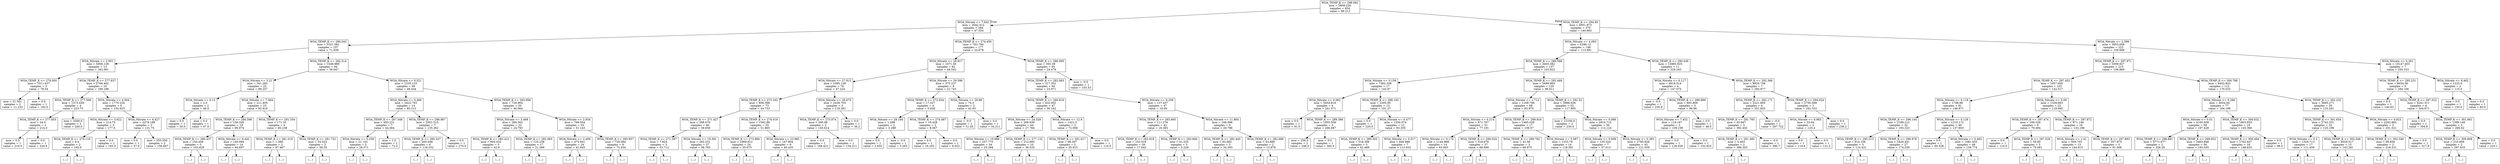 digraph Tree {
node [shape=box] ;
0 [label="WOA_TEMP_K <= 288.092\nmse = 5808.226\nsamples = 654\nvalue = 99.213"] ;
1 [label="WOA_Nitrate <= 7.642\nmse = 2042.412\nsamples = 284\nvalue = 47.554"] ;
0 -> 1 [labeldistance=2.5, labelangle=45, headlabel="True"] ;
2 [label="WOA_TEMP_K <= 280.043\nmse = 3321.581\nsamples = 107\nvalue = 71.939"] ;
1 -> 2 ;
3 [label="WOA_Nitrate <= 2.901\nmse = 5958.138\nsamples = 13\nvalue = 163.081"] ;
2 -> 3 ;
4 [label="WOA_TEMP_K <= 278.005\nmse = 7011.637\nsamples = 3\nvalue = 79.54"] ;
3 -> 4 ;
5 [label="mse = 21.561\nsamples = 2\nvalue = 11.233"] ;
4 -> 5 ;
6 [label="mse = 0.0\nsamples = 1\nvalue = 182.0"] ;
4 -> 6 ;
7 [label="WOA_TEMP_K <= 277.637\nmse = 2766.402\nsamples = 10\nvalue = 189.188"] ;
3 -> 7 ;
8 [label="WOA_TEMP_K <= 277.506\nmse = 1373.438\nsamples = 4\nvalue = 223.75"] ;
7 -> 8 ;
9 [label="WOA_TEMP_K <= 277.403\nmse = 24.0\nsamples = 2\nvalue = 214.0"] ;
8 -> 9 ;
10 [label="mse = 0.0\nsamples = 1\nvalue = 210.0"] ;
9 -> 10 ;
11 [label="mse = 0.0\nsamples = 1\nvalue = 220.0"] ;
9 -> 11 ;
12 [label="mse = 3200.0\nsamples = 2\nvalue = 240.0"] ;
8 -> 12 ;
13 [label="WOA_Nitrate <= 4.564\nmse = 1770.234\nsamples = 6\nvalue = 154.625"] ;
7 -> 13 ;
14 [label="WOA_Nitrate <= 3.622\nmse = 214.75\nsamples = 3\nvalue = 177.5"] ;
13 -> 14 ;
15 [label="WOA_TEMP_K <= 278.116\nmse = 9.0\nsamples = 2\nvalue = 192.0"] ;
14 -> 15 ;
16 [label="(...)"] ;
15 -> 16 ;
17 [label="(...)"] ;
15 -> 17 ;
18 [label="mse = 0.0\nsamples = 1\nvalue = 163.0"] ;
14 -> 18 ;
19 [label="WOA_Nitrate <= 6.427\nmse = 2279.188\nsamples = 3\nvalue = 131.75"] ;
13 -> 19 ;
20 [label="mse = 0.0\nsamples = 1\nvalue = 57.0"] ;
19 -> 20 ;
21 [label="mse = 555.556\nsamples = 2\nvalue = 156.667"] ;
19 -> 21 ;
22 [label="WOA_TEMP_K <= 282.514\nmse = 1548.989\nsamples = 94\nvalue = 58.647"] ;
2 -> 22 ;
23 [label="WOA_Nitrate <= 3.21\nmse = 341.283\nsamples = 25\nvalue = 89.257"] ;
22 -> 23 ;
24 [label="WOA_Nitrate <= 0.15\nmse = 2.0\nsamples = 2\nvalue = 49.0"] ;
23 -> 24 ;
25 [label="mse = 0.0\nsamples = 1\nvalue = 50.0"] ;
24 -> 25 ;
26 [label="mse = 0.0\nsamples = 1\nvalue = 47.0"] ;
24 -> 26 ;
27 [label="WOA_Nitrate <= 7.564\nmse = 211.405\nsamples = 23\nvalue = 92.916"] ;
23 -> 27 ;
28 [label="WOA_TEMP_K <= 280.596\nmse = 156.326\nsamples = 19\nvalue = 96.974"] ;
27 -> 28 ;
29 [label="WOA_TEMP_K <= 280.437\nmse = 150.456\nsamples = 5\nvalue = 102.829"] ;
28 -> 29 ;
30 [label="(...)"] ;
29 -> 30 ;
33 [label="(...)"] ;
29 -> 33 ;
34 [label="WOA_Nitrate <= 6.442\nmse = 140.094\nsamples = 14\nvalue = 94.697"] ;
28 -> 34 ;
35 [label="(...)"] ;
34 -> 35 ;
40 [label="(...)"] ;
34 -> 40 ;
49 [label="WOA_TEMP_K <= 281.354\nmse = 171.33\nsamples = 4\nvalue = 80.238"] ;
27 -> 49 ;
50 [label="WOA_TEMP_K <= 281.019\nmse = 1.389\nsamples = 2\nvalue = 87.467"] ;
49 -> 50 ;
51 [label="(...)"] ;
50 -> 51 ;
52 [label="(...)"] ;
50 -> 52 ;
53 [label="WOA_TEMP_K <= 281.732\nmse = 54.022\nsamples = 2\nvalue = 58.55"] ;
49 -> 53 ;
54 [label="(...)"] ;
53 -> 54 ;
55 [label="(...)"] ;
53 -> 55 ;
56 [label="WOA_Nitrate <= 0.521\nmse = 1535.133\nsamples = 69\nvalue = 48.444"] ;
22 -> 56 ;
57 [label="WOA_Nitrate <= 0.466\nmse = 3422.793\nsamples = 14\nvalue = 85.313"] ;
56 -> 57 ;
58 [label="WOA_TEMP_K <= 287.548\nmse = 450.231\nsamples = 7\nvalue = 44.364"] ;
57 -> 58 ;
59 [label="WOA_Nitrate <= 0.258\nmse = 21.102\nsamples = 5\nvalue = 28.571"] ;
58 -> 59 ;
60 [label="(...)"] ;
59 -> 60 ;
61 [label="(...)"] ;
59 -> 61 ;
64 [label="mse = 1.0\nsamples = 2\nvalue = 72.0"] ;
58 -> 64 ;
65 [label="WOA_TEMP_K <= 286.867\nmse = 2501.515\nsamples = 7\nvalue = 135.362"] ;
57 -> 65 ;
66 [label="WOA_TEMP_K <= 285.247\nmse = 265.048\nsamples = 6\nvalue = 118.532"] ;
65 -> 66 ;
67 [label="(...)"] ;
66 -> 67 ;
68 [label="(...)"] ;
66 -> 68 ;
75 [label="mse = 0.0\nsamples = 1\nvalue = 270.0"] ;
65 -> 75 ;
76 [label="WOA_TEMP_K <= 283.956\nmse = 726.964\nsamples = 55\nvalue = 40.064"] ;
56 -> 76 ;
77 [label="WOA_Nitrate <= 3.468\nmse = 266.562\nsamples = 22\nvalue = 24.793"] ;
76 -> 77 ;
78 [label="WOA_TEMP_K <= 283.421\nmse = 605.433\nsamples = 5\nvalue = 42.9"] ;
77 -> 78 ;
79 [label="(...)"] ;
78 -> 79 ;
82 [label="(...)"] ;
78 -> 82 ;
85 [label="WOA_TEMP_K <= 282.665\nmse = 125.238\nsamples = 17\nvalue = 21.289"] ;
77 -> 85 ;
86 [label="(...)"] ;
85 -> 86 ;
87 [label="(...)"] ;
85 -> 87 ;
108 [label="WOA_Nitrate <= 2.934\nmse = 769.054\nsamples = 33\nvalue = 51.143"] ;
76 -> 108 ;
109 [label="WOA_Nitrate <= 2.409\nmse = 475.941\nsamples = 24\nvalue = 41.945"] ;
108 -> 109 ;
110 [label="(...)"] ;
109 -> 110 ;
139 [label="(...)"] ;
109 -> 139 ;
148 [label="WOA_TEMP_K <= 285.957\nmse = 729.084\nsamples = 9\nvalue = 75.454"] ;
108 -> 148 ;
149 [label="(...)"] ;
148 -> 149 ;
158 [label="(...)"] ;
148 -> 158 ;
163 [label="WOA_TEMP_K <= 274.459\nmse = 783.794\nsamples = 177\nvalue = 33.679"] ;
1 -> 163 ;
164 [label="WOA_Nitrate <= 28.817\nmse = 1071.56\nsamples = 82\nvalue = 44.542"] ;
163 -> 164 ;
165 [label="WOA_Nitrate <= 27.812\nmse = 1085.138\nsamples = 76\nvalue = 47.224"] ;
164 -> 165 ;
166 [label="WOA_TEMP_K <= 273.162\nmse = 856.398\nsamples = 73\nvalue = 44.753"] ;
165 -> 166 ;
167 [label="WOA_TEMP_K <= 271.427\nmse = 288.076\nsamples = 40\nvalue = 39.658"] ;
166 -> 167 ;
168 [label="WOA_TEMP_K <= 271.397\nmse = 7.824\nsamples = 3\nvalue = 53.712"] ;
167 -> 168 ;
169 [label="(...)"] ;
168 -> 169 ;
170 [label="(...)"] ;
168 -> 170 ;
171 [label="WOA_Nitrate <= 19.391\nmse = 292.531\nsamples = 37\nvalue = 38.765"] ;
167 -> 171 ;
172 [label="(...)"] ;
171 -> 172 ;
181 [label="(...)"] ;
171 -> 181 ;
222 [label="WOA_TEMP_K <= 274.019\nmse = 1562.86\nsamples = 33\nvalue = 51.865"] ;
166 -> 222 ;
223 [label="WOA_TEMP_K <= 273.984\nmse = 1969.812\nsamples = 24\nvalue = 55.675"] ;
222 -> 223 ;
224 [label="(...)"] ;
223 -> 224 ;
241 [label="(...)"] ;
223 -> 241 ;
242 [label="WOA_Nitrate <= 23.985\nmse = 167.804\nsamples = 9\nvalue = 40.435"] ;
222 -> 242 ;
243 [label="(...)"] ;
242 -> 243 ;
246 [label="(...)"] ;
242 -> 246 ;
255 [label="WOA_Nitrate <= 28.675\nmse = 2439.703\nsamples = 3\nvalue = 118.261"] ;
165 -> 255 ;
256 [label="WOA_TEMP_K <= 273.074\nmse = 260.08\nsamples = 2\nvalue = 145.614"] ;
255 -> 256 ;
257 [label="mse = 0.0\nsamples = 1\nvalue = 168.421"] ;
256 -> 257 ;
258 [label="mse = 0.0\nsamples = 1\nvalue = 134.211"] ;
256 -> 258 ;
259 [label="mse = 0.0\nsamples = 1\nvalue = 36.2"] ;
255 -> 259 ;
260 [label="WOA_Nitrate <= 29.598\nmse = 375.237\nsamples = 6\nvalue = 21.743"] ;
164 -> 260 ;
261 [label="WOA_TEMP_K <= 272.634\nmse = 17.327\nsamples = 4\nvalue = 5.928"] ;
260 -> 261 ;
262 [label="WOA_Nitrate <= 29.184\nmse = 1.298\nsamples = 2\nvalue = 3.289"] ;
261 -> 262 ;
263 [label="mse = 0.0\nsamples = 1\nvalue = 2.632"] ;
262 -> 263 ;
264 [label="mse = -0.0\nsamples = 1\nvalue = 5.263"] ;
262 -> 264 ;
265 [label="WOA_TEMP_K <= 274.087\nmse = 19.429\nsamples = 2\nvalue = 8.567"] ;
261 -> 265 ;
266 [label="mse = 0.0\nsamples = 1\nvalue = 16.202"] ;
265 -> 266 ;
267 [label="mse = 0.0\nsamples = 1\nvalue = 6.022"] ;
265 -> 267 ;
268 [label="WOA_Nitrate <= 29.88\nmse = 74.3\nsamples = 2\nvalue = 42.83"] ;
260 -> 268 ;
269 [label="mse = -0.0\nsamples = 1\nvalue = 51.45"] ;
268 -> 269 ;
270 [label="mse = 0.0\nsamples = 1\nvalue = 34.211"] ;
268 -> 270 ;
271 [label="WOA_TEMP_K <= 286.095\nmse = 355.39\nsamples = 95\nvalue = 24.478"] ;
163 -> 271 ;
272 [label="WOA_TEMP_K <= 282.083\nmse = 317.352\nsamples = 94\nvalue = 23.971"] ;
271 -> 272 ;
273 [label="WOA_TEMP_K <= 280.816\nmse = 432.002\nsamples = 47\nvalue = 30.162"] ;
272 -> 273 ;
274 [label="WOA_Nitrate <= 24.329\nmse = 269.639\nsamples = 44\nvalue = 27.784"] ;
273 -> 274 ;
275 [label="WOA_Nitrate <= 19.988\nmse = 257.775\nsamples = 34\nvalue = 25.284"] ;
274 -> 275 ;
276 [label="(...)"] ;
275 -> 276 ;
303 [label="(...)"] ;
275 -> 303 ;
338 [label="WOA_TEMP_K <= 277.132\nmse = 212.693\nsamples = 10\nvalue = 36.535"] ;
274 -> 338 ;
339 [label="(...)"] ;
338 -> 339 ;
354 [label="(...)"] ;
338 -> 354 ;
357 [label="WOA_Nitrate <= 12.9\nmse = 1421.3\nsamples = 3\nvalue = 72.958"] ;
273 -> 357 ;
358 [label="WOA_TEMP_K <= 281.617\nmse = 98.307\nsamples = 2\nvalue = 35.915"] ;
357 -> 358 ;
359 [label="(...)"] ;
358 -> 359 ;
360 [label="(...)"] ;
358 -> 360 ;
361 [label="mse = 0.0\nsamples = 1\nvalue = 110.0"] ;
357 -> 361 ;
362 [label="WOA_Nitrate <= 9.258\nmse = 137.437\nsamples = 47\nvalue = 18.09"] ;
272 -> 362 ;
363 [label="WOA_TEMP_K <= 283.665\nmse = 111.276\nsamples = 42\nvalue = 16.383"] ;
362 -> 363 ;
364 [label="WOA_TEMP_K <= 282.818\nmse = 103.519\nsamples = 39\nvalue = 17.642"] ;
363 -> 364 ;
365 [label="(...)"] ;
364 -> 365 ;
378 [label="(...)"] ;
364 -> 378 ;
393 [label="WOA_TEMP_K <= 283.846\nmse = 41.525\nsamples = 3\nvalue = 5.229"] ;
363 -> 393 ;
394 [label="(...)"] ;
393 -> 394 ;
397 [label="(...)"] ;
393 -> 397 ;
398 [label="WOA_Nitrate <= 11.864\nmse = 168.596\nsamples = 5\nvalue = 28.798"] ;
362 -> 398 ;
399 [label="WOA_TEMP_K <= 282.445\nmse = 93.082\nsamples = 3\nvalue = 34.393"] ;
398 -> 399 ;
400 [label="(...)"] ;
399 -> 400 ;
401 [label="(...)"] ;
399 -> 401 ;
404 [label="WOA_TEMP_K <= 282.686\nmse = 63.889\nsamples = 2\nvalue = 13.878"] ;
398 -> 404 ;
405 [label="(...)"] ;
404 -> 405 ;
406 [label="(...)"] ;
404 -> 406 ;
407 [label="mse = -0.0\nsamples = 1\nvalue = 103.53"] ;
271 -> 407 ;
408 [label="WOA_TEMP_K <= 294.85\nmse = 4951.873\nsamples = 370\nvalue = 140.962"] ;
0 -> 408 [labeldistance=2.5, labelangle=-45, headlabel="False"] ;
409 [label="WOA_Nitrate <= 4.093\nmse = 5296.12\nsamples = 148\nvalue = 113.681"] ;
408 -> 409 ;
410 [label="WOA_TEMP_K <= 289.566\nmse = 3405.382\nsamples = 137\nvalue = 103.822"] ;
409 -> 410 ;
411 [label="WOA_Nitrate <= 0.159\nmse = 7362.338\nsamples = 17\nvalue = 143.97"] ;
410 -> 411 ;
412 [label="WOA_Nitrate <= 0.092\nmse = 5454.816\nsamples = 4\nvalue = 241.571"] ;
411 -> 412 ;
413 [label="mse = 0.0\nsamples = 1\nvalue = 91.0"] ;
412 -> 413 ;
414 [label="WOA_TEMP_K <= 289.386\nmse = 1955.556\nsamples = 3\nvalue = 266.667"] ;
412 -> 414 ;
415 [label="mse = 256.0\nsamples = 2\nvalue = 248.0"] ;
414 -> 415 ;
416 [label="mse = 0.0\nsamples = 1\nvalue = 360.0"] ;
414 -> 416 ;
417 [label="WOA_TEMP_K <= 288.192\nmse = 2205.95\nsamples = 13\nvalue = 101.27"] ;
411 -> 417 ;
418 [label="mse = 0.0\nsamples = 1\nvalue = 220.0"] ;
417 -> 418 ;
419 [label="WOA_Nitrate <= 0.477\nmse = 1350.574\nsamples = 12\nvalue = 93.355"] ;
417 -> 419 ;
420 [label="WOA_TEMP_K <= 289.303\nmse = 518.306\nsamples = 5\nvalue = 62.489"] ;
419 -> 420 ;
421 [label="(...)"] ;
420 -> 421 ;
426 [label="(...)"] ;
420 -> 426 ;
429 [label="WOA_Nitrate <= 0.517\nmse = 846.866\nsamples = 7\nvalue = 113.932"] ;
419 -> 429 ;
430 [label="(...)"] ;
429 -> 430 ;
431 [label="(...)"] ;
429 -> 431 ;
438 [label="WOA_TEMP_K <= 292.469\nmse = 2699.965\nsamples = 120\nvalue = 98.911"] ;
410 -> 438 ;
439 [label="WOA_Nitrate <= 1.712\nmse = 1169.708\nsamples = 68\nvalue = 83.975"] ;
438 -> 439 ;
440 [label="WOA_Nitrate <= 0.214\nmse = 871.767\nsamples = 51\nvalue = 77.191"] ;
439 -> 440 ;
441 [label="WOA_Nitrate <= 0.174\nmse = 1144.968\nsamples = 14\nvalue = 93.003"] ;
440 -> 441 ;
442 [label="(...)"] ;
441 -> 442 ;
461 [label="(...)"] ;
441 -> 461 ;
464 [label="WOA_TEMP_K <= 290.024\nmse = 518.676\nsamples = 37\nvalue = 68.699"] ;
440 -> 464 ;
465 [label="(...)"] ;
464 -> 465 ;
476 [label="(...)"] ;
464 -> 476 ;
515 [label="WOA_TEMP_K <= 289.816\nmse = 1465.029\nsamples = 17\nvalue = 109.57"] ;
439 -> 515 ;
516 [label="WOA_TEMP_K <= 289.762\nmse = 41.56\nsamples = 3\nvalue = 68.975"] ;
515 -> 516 ;
517 [label="(...)"] ;
516 -> 517 ;
520 [label="(...)"] ;
516 -> 520 ;
521 [label="WOA_Nitrate <= 3.587\nmse = 1333.76\nsamples = 14\nvalue = 118.591"] ;
515 -> 521 ;
522 [label="(...)"] ;
521 -> 522 ;
537 [label="(...)"] ;
521 -> 537 ;
544 [label="WOA_TEMP_K <= 292.52\nmse = 3996.636\nsamples = 52\nvalue = 117.805"] ;
438 -> 544 ;
545 [label="mse = 12100.0\nsamples = 2\nvalue = 230.0"] ;
544 -> 545 ;
546 [label="WOA_Nitrate <= 0.066\nmse = 2916.715\nsamples = 50\nvalue = 112.124"] ;
544 -> 546 ;
547 [label="WOA_Nitrate <= 0.009\nmse = 135.524\nsamples = 7\nvalue = 57.013"] ;
546 -> 547 ;
548 [label="(...)"] ;
547 -> 548 ;
549 [label="(...)"] ;
547 -> 549 ;
554 [label="WOA_Nitrate <= 0.383\nmse = 2795.826\nsamples = 43\nvalue = 121.039"] ;
546 -> 554 ;
555 [label="(...)"] ;
554 -> 555 ;
594 [label="(...)"] ;
554 -> 594 ;
621 [label="WOA_TEMP_K <= 290.436\nmse = 12965.925\nsamples = 11\nvalue = 229.243"] ;
409 -> 621 ;
622 [label="WOA_Nitrate <= 6.117\nmse = 4619.514\nsamples = 4\nvalue = 147.075"] ;
621 -> 622 ;
623 [label="mse = -0.0\nsamples = 1\nvalue = 230.6"] ;
622 -> 623 ;
624 [label="WOA_TEMP_K <= 288.989\nmse = 693.809\nsamples = 3\nvalue = 96.96"] ;
622 -> 624 ;
625 [label="WOA_Nitrate <= 7.452\nmse = 118.187\nsamples = 2\nvalue = 109.199"] ;
624 -> 625 ;
626 [label="mse = 0.0\nsamples = 1\nvalue = 128.029"] ;
625 -> 626 ;
627 [label="mse = 0.0\nsamples = 1\nvalue = 102.923"] ;
625 -> 627 ;
628 [label="mse = 0.0\nsamples = 1\nvalue = 48.0"] ;
624 -> 628 ;
629 [label="WOA_TEMP_K <= 292.366\nmse = 9920.758\nsamples = 7\nvalue = 294.977"] ;
621 -> 629 ;
630 [label="WOA_TEMP_K <= 292.171\nmse = 2221.605\nsamples = 4\nvalue = 351.825"] ;
629 -> 630 ;
631 [label="WOA_TEMP_K <= 291.785\nmse = 45.947\nsamples = 3\nvalue = 392.402"] ;
630 -> 631 ;
632 [label="WOA_TEMP_K <= 291.485\nmse = 0.403\nsamples = 2\nvalue = 396.303"] ;
631 -> 632 ;
633 [label="(...)"] ;
632 -> 633 ;
634 [label="(...)"] ;
632 -> 634 ;
635 [label="mse = -0.0\nsamples = 1\nvalue = 380.7"] ;
631 -> 635 ;
636 [label="mse = -0.0\nsamples = 1\nvalue = 297.722"] ;
630 -> 636 ;
637 [label="WOA_TEMP_K <= 294.024\nmse = 2750.569\nsamples = 3\nvalue = 162.333"] ;
629 -> 637 ;
638 [label="WOA_Nitrate <= 6.983\nmse = 33.64\nsamples = 2\nvalue = 125.4"] ;
637 -> 638 ;
639 [label="mse = 0.0\nsamples = 1\nvalue = 119.6"] ;
638 -> 639 ;
640 [label="mse = 0.0\nsamples = 1\nvalue = 131.2"] ;
638 -> 640 ;
641 [label="mse = 0.0\nsamples = 1\nvalue = 236.2"] ;
637 -> 641 ;
642 [label="WOA_Nitrate <= 2.399\nmse = 3855.658\nsamples = 222\nvalue = 159.668"] ;
408 -> 642 ;
643 [label="WOA_TEMP_K <= 297.971\nmse = 3399.927\nsamples = 215\nvalue = 156.869"] ;
642 -> 643 ;
644 [label="WOA_TEMP_K <= 297.452\nmse = 1857.005\nsamples = 103\nvalue = 142.517"] ;
643 -> 644 ;
645 [label="WOA_Nitrate <= 0.118\nmse = 1798.88\nsamples = 81\nvalue = 148.871"] ;
644 -> 645 ;
646 [label="WOA_TEMP_K <= 296.144\nmse = 2189.212\nsamples = 32\nvalue = 165.323"] ;
645 -> 646 ;
647 [label="WOA_TEMP_K <= 295.213\nmse = 914.106\nsamples = 5\nvalue = 110.431"] ;
646 -> 647 ;
648 [label="(...)"] ;
647 -> 648 ;
649 [label="(...)"] ;
647 -> 649 ;
656 [label="WOA_TEMP_K <= 296.978\nmse = 1826.441\nsamples = 27\nvalue = 174.259"] ;
646 -> 656 ;
657 [label="(...)"] ;
656 -> 657 ;
670 [label="(...)"] ;
656 -> 670 ;
693 [label="WOA_Nitrate <= 0.129\nmse = 1219.172\nsamples = 49\nvalue = 137.603"] ;
645 -> 693 ;
694 [label="mse = 0.0\nsamples = 1\nvalue = 60.526"] ;
693 -> 694 ;
695 [label="WOA_Nitrate <= 0.462\nmse = 1081.455\nsamples = 48\nvalue = 139.774"] ;
693 -> 695 ;
696 [label="(...)"] ;
695 -> 696 ;
745 [label="(...)"] ;
695 -> 745 ;
766 [label="WOA_Nitrate <= 0.09\nmse = 1328.663\nsamples = 22\nvalue = 118.092"] ;
644 -> 766 ;
767 [label="WOA_TEMP_K <= 297.474\nmse = 169.526\nsamples = 6\nvalue = 79.494"] ;
766 -> 767 ;
768 [label="mse = 0.0\nsamples = 1\nvalue = 110.0"] ;
767 -> 768 ;
769 [label="WOA_TEMP_K <= 297.528\nmse = 59.85\nsamples = 5\nvalue = 75.681"] ;
767 -> 769 ;
770 [label="(...)"] ;
769 -> 770 ;
771 [label="(...)"] ;
769 -> 771 ;
774 [label="WOA_TEMP_K <= 297.872\nmse = 971.146\nsamples = 16\nvalue = 133.196"] ;
766 -> 774 ;
775 [label="WOA_Nitrate <= 1.41\nmse = 509.703\nsamples = 13\nvalue = 144.915"] ;
774 -> 775 ;
776 [label="(...)"] ;
775 -> 776 ;
795 [label="(...)"] ;
775 -> 795 ;
796 [label="WOA_TEMP_K <= 297.893\nmse = 357.875\nsamples = 3\nvalue = 91.006"] ;
774 -> 796 ;
797 [label="(...)"] ;
796 -> 797 ;
798 [label="(...)"] ;
796 -> 798 ;
801 [label="WOA_TEMP_K <= 300.788\nmse = 4452.823\nsamples = 112\nvalue = 170.033"] ;
643 -> 801 ;
802 [label="WOA_Nitrate <= 0.266\nmse = 4034.64\nsamples = 77\nvalue = 184.199"] ;
801 -> 802 ;
803 [label="WOA_Nitrate <= 0.01\nmse = 4105.938\nsamples = 58\nvalue = 197.428"] ;
802 -> 803 ;
804 [label="WOA_TEMP_K <= 298.891\nmse = 5771.677\nsamples = 2\nvalue = 326.28"] ;
803 -> 804 ;
805 [label="(...)"] ;
804 -> 805 ;
806 [label="(...)"] ;
804 -> 806 ;
807 [label="WOA_TEMP_K <= 299.652\nmse = 3463.846\nsamples = 56\nvalue = 193.035"] ;
803 -> 807 ;
808 [label="(...)"] ;
807 -> 808 ;
857 [label="(...)"] ;
807 -> 857 ;
870 [label="WOA_TEMP_K <= 300.632\nmse = 1803.655\nsamples = 19\nvalue = 145.366"] ;
802 -> 870 ;
871 [label="WOA_TEMP_K <= 300.494\nmse = 1762.647\nsamples = 18\nvalue = 148.633"] ;
870 -> 871 ;
872 [label="(...)"] ;
871 -> 872 ;
899 [label="(...)"] ;
871 -> 899 ;
904 [label="mse = 0.0\nsamples = 1\nvalue = 98.0"] ;
870 -> 904 ;
905 [label="WOA_TEMP_K <= 302.232\nmse = 3665.271\nsamples = 35\nvalue = 133.261"] ;
801 -> 905 ;
906 [label="WOA_TEMP_K <= 301.654\nmse = 2742.331\nsamples = 32\nvalue = 125.198"] ;
905 -> 906 ;
907 [label="WOA_Nitrate <= 0.3\nmse = 1326.713\nsamples = 17\nvalue = 111.456"] ;
906 -> 907 ;
908 [label="(...)"] ;
907 -> 908 ;
927 [label="(...)"] ;
907 -> 927 ;
940 [label="WOA_TEMP_K <= 302.046\nmse = 4029.517\nsamples = 15\nvalue = 143.281"] ;
906 -> 940 ;
941 [label="(...)"] ;
940 -> 941 ;
958 [label="(...)"] ;
940 -> 958 ;
967 [label="WOA_Nitrate <= 0.923\nmse = 2262.865\nsamples = 3\nvalue = 251.521"] ;
905 -> 967 ;
968 [label="WOA_TEMP_K <= 302.348\nmse = 89.656\nsamples = 2\nvalue = 218.331"] ;
967 -> 968 ;
969 [label="(...)"] ;
968 -> 969 ;
970 [label="(...)"] ;
968 -> 970 ;
971 [label="mse = 0.0\nsamples = 1\nvalue = 317.9"] ;
967 -> 971 ;
972 [label="WOA_Nitrate <= 4.261\nmse = 10147.403\nsamples = 7\nvalue = 250.333"] ;
642 -> 972 ;
973 [label="WOA_TEMP_K <= 295.231\nmse = 6654.56\nsamples = 5\nvalue = 284.166"] ;
972 -> 973 ;
974 [label="mse = 0.0\nsamples = 1\nvalue = 140.63"] ;
973 -> 974 ;
975 [label="WOA_TEMP_K <= 297.522\nmse = 4241.511\nsamples = 4\nvalue = 304.671"] ;
973 -> 975 ;
976 [label="mse = 0.0\nsamples = 1\nvalue = 394.8"] ;
975 -> 976 ;
977 [label="WOA_TEMP_K <= 301.661\nmse = 1389.146\nsamples = 3\nvalue = 268.62"] ;
975 -> 977 ;
978 [label="WOA_TEMP_K <= 300.608\nmse = 210.809\nsamples = 2\nvalue = 297.633"] ;
977 -> 978 ;
979 [label="(...)"] ;
978 -> 979 ;
980 [label="(...)"] ;
978 -> 980 ;
981 [label="mse = 0.0\nsamples = 1\nvalue = 225.1"] ;
977 -> 981 ;
982 [label="WOA_Nitrate <= 6.462\nmse = 1225.0\nsamples = 2\nvalue = 115.0"] ;
972 -> 982 ;
983 [label="mse = 0.0\nsamples = 1\nvalue = 150.0"] ;
982 -> 983 ;
984 [label="mse = 0.0\nsamples = 1\nvalue = 80.0"] ;
982 -> 984 ;
}